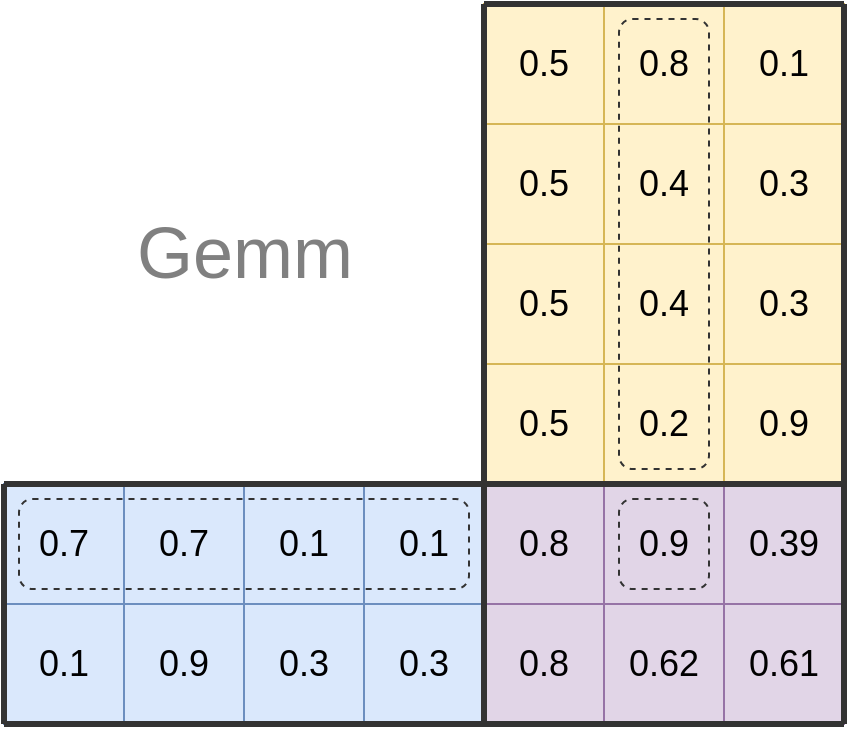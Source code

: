 <mxfile version="17.4.2" type="device"><diagram id="v457iJAEDSGBEepgSQwF" name="第 1 页"><mxGraphModel dx="946" dy="624" grid="1" gridSize="10" guides="1" tooltips="1" connect="1" arrows="1" fold="1" page="1" pageScale="1" pageWidth="1169" pageHeight="827" math="0" shadow="0"><root><mxCell id="0"/><mxCell id="1" parent="0"/><mxCell id="btIU8c-yoUPPT6Wv8Tsh-41" value="" style="group;fontSize=18;" vertex="1" connectable="0" parent="1"><mxGeometry x="280" y="260" width="420" height="360" as="geometry"/></mxCell><mxCell id="btIU8c-yoUPPT6Wv8Tsh-1" value="0.7" style="whiteSpace=wrap;html=1;aspect=fixed;fontSize=18;strokeColor=#6c8ebf;fillColor=#dae8fc;" vertex="1" parent="btIU8c-yoUPPT6Wv8Tsh-41"><mxGeometry y="240" width="60" height="60" as="geometry"/></mxCell><mxCell id="btIU8c-yoUPPT6Wv8Tsh-2" value="0.7" style="whiteSpace=wrap;html=1;aspect=fixed;fontSize=18;strokeColor=#6c8ebf;fillColor=#dae8fc;" vertex="1" parent="btIU8c-yoUPPT6Wv8Tsh-41"><mxGeometry x="60" y="240" width="60" height="60" as="geometry"/></mxCell><mxCell id="btIU8c-yoUPPT6Wv8Tsh-3" value="0.1" style="whiteSpace=wrap;html=1;aspect=fixed;fontSize=18;strokeColor=#6c8ebf;fillColor=#dae8fc;" vertex="1" parent="btIU8c-yoUPPT6Wv8Tsh-41"><mxGeometry x="120" y="240" width="60" height="60" as="geometry"/></mxCell><mxCell id="btIU8c-yoUPPT6Wv8Tsh-4" value="0.1" style="whiteSpace=wrap;html=1;aspect=fixed;fontSize=18;strokeColor=#6c8ebf;fillColor=#dae8fc;" vertex="1" parent="btIU8c-yoUPPT6Wv8Tsh-41"><mxGeometry x="180" y="240" width="60" height="60" as="geometry"/></mxCell><mxCell id="btIU8c-yoUPPT6Wv8Tsh-5" value="0.1" style="whiteSpace=wrap;html=1;aspect=fixed;fontSize=18;strokeColor=#6c8ebf;fillColor=#dae8fc;" vertex="1" parent="btIU8c-yoUPPT6Wv8Tsh-41"><mxGeometry y="300" width="60" height="60" as="geometry"/></mxCell><mxCell id="btIU8c-yoUPPT6Wv8Tsh-6" value="0.9" style="whiteSpace=wrap;html=1;aspect=fixed;fontSize=18;strokeColor=#6c8ebf;fillColor=#dae8fc;" vertex="1" parent="btIU8c-yoUPPT6Wv8Tsh-41"><mxGeometry x="60" y="300" width="60" height="60" as="geometry"/></mxCell><mxCell id="btIU8c-yoUPPT6Wv8Tsh-7" value="0.3" style="whiteSpace=wrap;html=1;aspect=fixed;fontSize=18;strokeColor=#6c8ebf;fillColor=#dae8fc;" vertex="1" parent="btIU8c-yoUPPT6Wv8Tsh-41"><mxGeometry x="120" y="300" width="60" height="60" as="geometry"/></mxCell><mxCell id="btIU8c-yoUPPT6Wv8Tsh-8" value="0.3" style="whiteSpace=wrap;html=1;aspect=fixed;fontSize=18;strokeColor=#6c8ebf;fillColor=#dae8fc;" vertex="1" parent="btIU8c-yoUPPT6Wv8Tsh-41"><mxGeometry x="180" y="300" width="60" height="60" as="geometry"/></mxCell><mxCell id="btIU8c-yoUPPT6Wv8Tsh-9" value="0.5" style="whiteSpace=wrap;html=1;aspect=fixed;fontSize=18;strokeColor=#d6b656;fillColor=#fff2cc;" vertex="1" parent="btIU8c-yoUPPT6Wv8Tsh-41"><mxGeometry x="240" width="60" height="60" as="geometry"/></mxCell><mxCell id="btIU8c-yoUPPT6Wv8Tsh-10" value="0.8" style="whiteSpace=wrap;html=1;aspect=fixed;fontSize=18;strokeColor=#d6b656;fillColor=#fff2cc;" vertex="1" parent="btIU8c-yoUPPT6Wv8Tsh-41"><mxGeometry x="300" width="60" height="60" as="geometry"/></mxCell><mxCell id="btIU8c-yoUPPT6Wv8Tsh-11" value="0.1" style="whiteSpace=wrap;html=1;aspect=fixed;fontSize=18;strokeColor=#d6b656;fillColor=#fff2cc;" vertex="1" parent="btIU8c-yoUPPT6Wv8Tsh-41"><mxGeometry x="360" width="60" height="60" as="geometry"/></mxCell><mxCell id="btIU8c-yoUPPT6Wv8Tsh-13" value="0.5" style="whiteSpace=wrap;html=1;aspect=fixed;fontSize=18;strokeColor=#d6b656;fillColor=#fff2cc;" vertex="1" parent="btIU8c-yoUPPT6Wv8Tsh-41"><mxGeometry x="240" y="60" width="60" height="60" as="geometry"/></mxCell><mxCell id="btIU8c-yoUPPT6Wv8Tsh-14" value="0.4" style="whiteSpace=wrap;html=1;aspect=fixed;fontSize=18;strokeColor=#d6b656;fillColor=#fff2cc;" vertex="1" parent="btIU8c-yoUPPT6Wv8Tsh-41"><mxGeometry x="300" y="60" width="60" height="60" as="geometry"/></mxCell><mxCell id="btIU8c-yoUPPT6Wv8Tsh-15" value="0.3" style="whiteSpace=wrap;html=1;aspect=fixed;fontSize=18;strokeColor=#d6b656;fillColor=#fff2cc;" vertex="1" parent="btIU8c-yoUPPT6Wv8Tsh-41"><mxGeometry x="360" y="60" width="60" height="60" as="geometry"/></mxCell><mxCell id="btIU8c-yoUPPT6Wv8Tsh-17" value="0.5" style="whiteSpace=wrap;html=1;aspect=fixed;fontSize=18;strokeColor=#d6b656;fillColor=#fff2cc;" vertex="1" parent="btIU8c-yoUPPT6Wv8Tsh-41"><mxGeometry x="240" y="120" width="60" height="60" as="geometry"/></mxCell><mxCell id="btIU8c-yoUPPT6Wv8Tsh-18" value="0.4" style="whiteSpace=wrap;html=1;aspect=fixed;fontSize=18;strokeColor=#d6b656;fillColor=#fff2cc;" vertex="1" parent="btIU8c-yoUPPT6Wv8Tsh-41"><mxGeometry x="300" y="120" width="60" height="60" as="geometry"/></mxCell><mxCell id="btIU8c-yoUPPT6Wv8Tsh-19" value="0.3" style="whiteSpace=wrap;html=1;aspect=fixed;fontSize=18;strokeColor=#d6b656;fillColor=#fff2cc;" vertex="1" parent="btIU8c-yoUPPT6Wv8Tsh-41"><mxGeometry x="360" y="120" width="60" height="60" as="geometry"/></mxCell><mxCell id="btIU8c-yoUPPT6Wv8Tsh-20" value="0.5" style="whiteSpace=wrap;html=1;aspect=fixed;fontSize=18;strokeColor=#d6b656;fillColor=#fff2cc;" vertex="1" parent="btIU8c-yoUPPT6Wv8Tsh-41"><mxGeometry x="240" y="180" width="60" height="60" as="geometry"/></mxCell><mxCell id="btIU8c-yoUPPT6Wv8Tsh-21" value="0.2" style="whiteSpace=wrap;html=1;aspect=fixed;fontSize=18;strokeColor=#d6b656;fillColor=#fff2cc;" vertex="1" parent="btIU8c-yoUPPT6Wv8Tsh-41"><mxGeometry x="300" y="180" width="60" height="60" as="geometry"/></mxCell><mxCell id="btIU8c-yoUPPT6Wv8Tsh-22" value="0.9" style="whiteSpace=wrap;html=1;aspect=fixed;fontSize=18;strokeColor=#d6b656;fillColor=#fff2cc;" vertex="1" parent="btIU8c-yoUPPT6Wv8Tsh-41"><mxGeometry x="360" y="180" width="60" height="60" as="geometry"/></mxCell><mxCell id="btIU8c-yoUPPT6Wv8Tsh-23" value="Gemm" style="text;html=1;strokeColor=none;fillColor=none;align=center;verticalAlign=middle;whiteSpace=wrap;rounded=0;fontSize=36;fontColor=#808080;" vertex="1" parent="btIU8c-yoUPPT6Wv8Tsh-41"><mxGeometry x="97.5" y="112.5" width="45" height="22.5" as="geometry"/></mxCell><mxCell id="btIU8c-yoUPPT6Wv8Tsh-25" value="0.8" style="whiteSpace=wrap;html=1;aspect=fixed;fontSize=18;strokeColor=#9673a6;fillColor=#e1d5e7;" vertex="1" parent="btIU8c-yoUPPT6Wv8Tsh-41"><mxGeometry x="240" y="240" width="60" height="60" as="geometry"/></mxCell><mxCell id="btIU8c-yoUPPT6Wv8Tsh-26" value="0.9" style="whiteSpace=wrap;html=1;aspect=fixed;fontSize=18;strokeColor=#9673a6;fillColor=#e1d5e7;" vertex="1" parent="btIU8c-yoUPPT6Wv8Tsh-41"><mxGeometry x="300" y="240" width="60" height="60" as="geometry"/></mxCell><mxCell id="btIU8c-yoUPPT6Wv8Tsh-27" value="0.39" style="whiteSpace=wrap;html=1;aspect=fixed;fontSize=18;strokeColor=#9673a6;fillColor=#e1d5e7;" vertex="1" parent="btIU8c-yoUPPT6Wv8Tsh-41"><mxGeometry x="360" y="240" width="60" height="60" as="geometry"/></mxCell><mxCell id="btIU8c-yoUPPT6Wv8Tsh-28" value="0.8" style="whiteSpace=wrap;html=1;aspect=fixed;fontSize=18;strokeColor=#9673a6;fillColor=#e1d5e7;" vertex="1" parent="btIU8c-yoUPPT6Wv8Tsh-41"><mxGeometry x="240" y="300" width="60" height="60" as="geometry"/></mxCell><mxCell id="btIU8c-yoUPPT6Wv8Tsh-29" value="0.62" style="whiteSpace=wrap;html=1;aspect=fixed;fontSize=18;strokeColor=#9673a6;fillColor=#e1d5e7;" vertex="1" parent="btIU8c-yoUPPT6Wv8Tsh-41"><mxGeometry x="300" y="300" width="60" height="60" as="geometry"/></mxCell><mxCell id="btIU8c-yoUPPT6Wv8Tsh-30" value="0.61" style="whiteSpace=wrap;html=1;aspect=fixed;fontSize=18;strokeColor=#9673a6;fillColor=#e1d5e7;" vertex="1" parent="btIU8c-yoUPPT6Wv8Tsh-41"><mxGeometry x="360" y="300" width="60" height="60" as="geometry"/></mxCell><mxCell id="btIU8c-yoUPPT6Wv8Tsh-31" value="" style="endArrow=none;html=1;rounded=0;fontSize=18;exitX=0;exitY=0;exitDx=0;exitDy=0;entryX=1;entryY=0;entryDx=0;entryDy=0;labelBorderColor=none;strokeWidth=3;fontColor=#808080;strokeColor=#333333;" edge="1" parent="btIU8c-yoUPPT6Wv8Tsh-41" source="btIU8c-yoUPPT6Wv8Tsh-1" target="btIU8c-yoUPPT6Wv8Tsh-27"><mxGeometry width="50" height="50" relative="1" as="geometry"><mxPoint x="240" y="225" as="sourcePoint"/><mxPoint x="277.5" y="187.5" as="targetPoint"/></mxGeometry></mxCell><mxCell id="btIU8c-yoUPPT6Wv8Tsh-33" value="" style="endArrow=none;html=1;rounded=0;fontSize=18;exitX=0;exitY=1;exitDx=0;exitDy=0;entryX=0;entryY=0;entryDx=0;entryDy=0;labelBorderColor=none;strokeWidth=3;fontColor=#808080;strokeColor=#333333;" edge="1" parent="btIU8c-yoUPPT6Wv8Tsh-41" source="btIU8c-yoUPPT6Wv8Tsh-28" target="btIU8c-yoUPPT6Wv8Tsh-9"><mxGeometry width="50" height="50" relative="1" as="geometry"><mxPoint x="7.5" y="247.5" as="sourcePoint"/><mxPoint x="427.5" y="247.5" as="targetPoint"/></mxGeometry></mxCell><mxCell id="btIU8c-yoUPPT6Wv8Tsh-34" value="" style="endArrow=none;html=1;rounded=0;fontSize=18;exitX=0;exitY=1;exitDx=0;exitDy=0;entryX=1;entryY=1;entryDx=0;entryDy=0;labelBorderColor=none;strokeWidth=3;fontColor=#808080;strokeColor=#333333;" edge="1" parent="btIU8c-yoUPPT6Wv8Tsh-41" source="btIU8c-yoUPPT6Wv8Tsh-5" target="btIU8c-yoUPPT6Wv8Tsh-30"><mxGeometry width="50" height="50" relative="1" as="geometry"><mxPoint x="15" y="255" as="sourcePoint"/><mxPoint x="435" y="255" as="targetPoint"/></mxGeometry></mxCell><mxCell id="btIU8c-yoUPPT6Wv8Tsh-35" value="" style="endArrow=none;html=1;rounded=0;fontSize=18;exitX=1;exitY=1;exitDx=0;exitDy=0;entryX=1;entryY=0;entryDx=0;entryDy=0;labelBorderColor=none;strokeWidth=3;fontColor=#808080;strokeColor=#333333;" edge="1" parent="btIU8c-yoUPPT6Wv8Tsh-41" source="btIU8c-yoUPPT6Wv8Tsh-30" target="btIU8c-yoUPPT6Wv8Tsh-11"><mxGeometry width="50" height="50" relative="1" as="geometry"><mxPoint x="22.5" y="262.5" as="sourcePoint"/><mxPoint x="442.5" y="262.5" as="targetPoint"/></mxGeometry></mxCell><mxCell id="btIU8c-yoUPPT6Wv8Tsh-36" value="" style="endArrow=none;html=1;rounded=0;fontSize=18;entryX=0;entryY=1;entryDx=0;entryDy=0;labelBorderColor=none;strokeWidth=3;fontColor=#808080;strokeColor=#333333;" edge="1" parent="btIU8c-yoUPPT6Wv8Tsh-41" target="btIU8c-yoUPPT6Wv8Tsh-5"><mxGeometry width="50" height="50" relative="1" as="geometry"><mxPoint y="240" as="sourcePoint"/><mxPoint x="450" y="270" as="targetPoint"/></mxGeometry></mxCell><mxCell id="btIU8c-yoUPPT6Wv8Tsh-37" value="" style="endArrow=none;html=1;rounded=0;fontSize=18;labelBorderColor=none;strokeWidth=3;fontColor=#808080;strokeColor=#333333;" edge="1" parent="btIU8c-yoUPPT6Wv8Tsh-41"><mxGeometry width="50" height="50" relative="1" as="geometry"><mxPoint x="420" as="sourcePoint"/><mxPoint x="240" as="targetPoint"/></mxGeometry></mxCell><mxCell id="btIU8c-yoUPPT6Wv8Tsh-38" value="" style="rounded=1;whiteSpace=wrap;html=1;fontSize=18;fontColor=#000000;strokeColor=#333333;fillColor=none;dashed=1;" vertex="1" parent="btIU8c-yoUPPT6Wv8Tsh-41"><mxGeometry x="7.5" y="247.5" width="225" height="45" as="geometry"/></mxCell><mxCell id="btIU8c-yoUPPT6Wv8Tsh-39" value="" style="rounded=1;whiteSpace=wrap;html=1;fontSize=18;fontColor=#000000;strokeColor=#333333;fillColor=none;dashed=1;" vertex="1" parent="btIU8c-yoUPPT6Wv8Tsh-41"><mxGeometry x="307.5" y="7.5" width="45" height="225" as="geometry"/></mxCell><mxCell id="btIU8c-yoUPPT6Wv8Tsh-40" value="" style="rounded=1;whiteSpace=wrap;html=1;fontSize=18;fontColor=#000000;strokeColor=#333333;fillColor=none;dashed=1;" vertex="1" parent="btIU8c-yoUPPT6Wv8Tsh-41"><mxGeometry x="307.5" y="247.5" width="45" height="45" as="geometry"/></mxCell></root></mxGraphModel></diagram></mxfile>